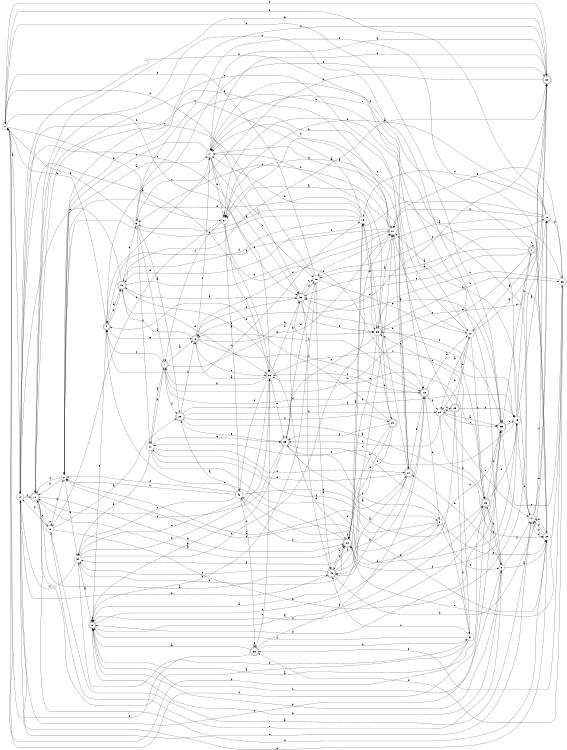 digraph n36_2 {
__start0 [label="" shape="none"];

rankdir=LR;
size="8,5";

s0 [style="filled", color="black", fillcolor="white" shape="circle", label="0"];
s1 [style="rounded,filled", color="black", fillcolor="white" shape="doublecircle", label="1"];
s2 [style="filled", color="black", fillcolor="white" shape="circle", label="2"];
s3 [style="rounded,filled", color="black", fillcolor="white" shape="doublecircle", label="3"];
s4 [style="rounded,filled", color="black", fillcolor="white" shape="doublecircle", label="4"];
s5 [style="filled", color="black", fillcolor="white" shape="circle", label="5"];
s6 [style="rounded,filled", color="black", fillcolor="white" shape="doublecircle", label="6"];
s7 [style="rounded,filled", color="black", fillcolor="white" shape="doublecircle", label="7"];
s8 [style="filled", color="black", fillcolor="white" shape="circle", label="8"];
s9 [style="filled", color="black", fillcolor="white" shape="circle", label="9"];
s10 [style="filled", color="black", fillcolor="white" shape="circle", label="10"];
s11 [style="rounded,filled", color="black", fillcolor="white" shape="doublecircle", label="11"];
s12 [style="filled", color="black", fillcolor="white" shape="circle", label="12"];
s13 [style="filled", color="black", fillcolor="white" shape="circle", label="13"];
s14 [style="filled", color="black", fillcolor="white" shape="circle", label="14"];
s15 [style="filled", color="black", fillcolor="white" shape="circle", label="15"];
s16 [style="filled", color="black", fillcolor="white" shape="circle", label="16"];
s17 [style="filled", color="black", fillcolor="white" shape="circle", label="17"];
s18 [style="filled", color="black", fillcolor="white" shape="circle", label="18"];
s19 [style="rounded,filled", color="black", fillcolor="white" shape="doublecircle", label="19"];
s20 [style="rounded,filled", color="black", fillcolor="white" shape="doublecircle", label="20"];
s21 [style="filled", color="black", fillcolor="white" shape="circle", label="21"];
s22 [style="rounded,filled", color="black", fillcolor="white" shape="doublecircle", label="22"];
s23 [style="rounded,filled", color="black", fillcolor="white" shape="doublecircle", label="23"];
s24 [style="filled", color="black", fillcolor="white" shape="circle", label="24"];
s25 [style="filled", color="black", fillcolor="white" shape="circle", label="25"];
s26 [style="rounded,filled", color="black", fillcolor="white" shape="doublecircle", label="26"];
s27 [style="rounded,filled", color="black", fillcolor="white" shape="doublecircle", label="27"];
s28 [style="rounded,filled", color="black", fillcolor="white" shape="doublecircle", label="28"];
s29 [style="filled", color="black", fillcolor="white" shape="circle", label="29"];
s30 [style="rounded,filled", color="black", fillcolor="white" shape="doublecircle", label="30"];
s31 [style="filled", color="black", fillcolor="white" shape="circle", label="31"];
s32 [style="rounded,filled", color="black", fillcolor="white" shape="doublecircle", label="32"];
s33 [style="rounded,filled", color="black", fillcolor="white" shape="doublecircle", label="33"];
s34 [style="filled", color="black", fillcolor="white" shape="circle", label="34"];
s35 [style="rounded,filled", color="black", fillcolor="white" shape="doublecircle", label="35"];
s36 [style="filled", color="black", fillcolor="white" shape="circle", label="36"];
s37 [style="filled", color="black", fillcolor="white" shape="circle", label="37"];
s38 [style="filled", color="black", fillcolor="white" shape="circle", label="38"];
s39 [style="rounded,filled", color="black", fillcolor="white" shape="doublecircle", label="39"];
s40 [style="rounded,filled", color="black", fillcolor="white" shape="doublecircle", label="40"];
s41 [style="filled", color="black", fillcolor="white" shape="circle", label="41"];
s42 [style="filled", color="black", fillcolor="white" shape="circle", label="42"];
s43 [style="rounded,filled", color="black", fillcolor="white" shape="doublecircle", label="43"];
s44 [style="filled", color="black", fillcolor="white" shape="circle", label="44"];
s0 -> s14 [label="a"];
s0 -> s30 [label="b"];
s0 -> s35 [label="c"];
s0 -> s32 [label="d"];
s0 -> s37 [label="e"];
s0 -> s38 [label="f"];
s1 -> s18 [label="a"];
s1 -> s7 [label="b"];
s1 -> s32 [label="c"];
s1 -> s35 [label="d"];
s1 -> s1 [label="e"];
s1 -> s17 [label="f"];
s2 -> s17 [label="a"];
s2 -> s34 [label="b"];
s2 -> s11 [label="c"];
s2 -> s11 [label="d"];
s2 -> s25 [label="e"];
s2 -> s21 [label="f"];
s3 -> s26 [label="a"];
s3 -> s8 [label="b"];
s3 -> s3 [label="c"];
s3 -> s9 [label="d"];
s3 -> s4 [label="e"];
s3 -> s35 [label="f"];
s4 -> s40 [label="a"];
s4 -> s0 [label="b"];
s4 -> s16 [label="c"];
s4 -> s40 [label="d"];
s4 -> s6 [label="e"];
s4 -> s30 [label="f"];
s5 -> s28 [label="a"];
s5 -> s8 [label="b"];
s5 -> s17 [label="c"];
s5 -> s0 [label="d"];
s5 -> s7 [label="e"];
s5 -> s44 [label="f"];
s6 -> s40 [label="a"];
s6 -> s25 [label="b"];
s6 -> s17 [label="c"];
s6 -> s32 [label="d"];
s6 -> s38 [label="e"];
s6 -> s19 [label="f"];
s7 -> s6 [label="a"];
s7 -> s44 [label="b"];
s7 -> s4 [label="c"];
s7 -> s19 [label="d"];
s7 -> s21 [label="e"];
s7 -> s28 [label="f"];
s8 -> s29 [label="a"];
s8 -> s3 [label="b"];
s8 -> s26 [label="c"];
s8 -> s3 [label="d"];
s8 -> s27 [label="e"];
s8 -> s41 [label="f"];
s9 -> s2 [label="a"];
s9 -> s35 [label="b"];
s9 -> s8 [label="c"];
s9 -> s2 [label="d"];
s9 -> s29 [label="e"];
s9 -> s39 [label="f"];
s10 -> s28 [label="a"];
s10 -> s30 [label="b"];
s10 -> s10 [label="c"];
s10 -> s2 [label="d"];
s10 -> s8 [label="e"];
s10 -> s14 [label="f"];
s11 -> s22 [label="a"];
s11 -> s35 [label="b"];
s11 -> s19 [label="c"];
s11 -> s22 [label="d"];
s11 -> s10 [label="e"];
s11 -> s29 [label="f"];
s12 -> s24 [label="a"];
s12 -> s30 [label="b"];
s12 -> s21 [label="c"];
s12 -> s26 [label="d"];
s12 -> s24 [label="e"];
s12 -> s37 [label="f"];
s13 -> s15 [label="a"];
s13 -> s1 [label="b"];
s13 -> s41 [label="c"];
s13 -> s42 [label="d"];
s13 -> s17 [label="e"];
s13 -> s44 [label="f"];
s14 -> s38 [label="a"];
s14 -> s43 [label="b"];
s14 -> s41 [label="c"];
s14 -> s12 [label="d"];
s14 -> s32 [label="e"];
s14 -> s11 [label="f"];
s15 -> s37 [label="a"];
s15 -> s21 [label="b"];
s15 -> s40 [label="c"];
s15 -> s36 [label="d"];
s15 -> s0 [label="e"];
s15 -> s16 [label="f"];
s16 -> s5 [label="a"];
s16 -> s2 [label="b"];
s16 -> s11 [label="c"];
s16 -> s25 [label="d"];
s16 -> s17 [label="e"];
s16 -> s40 [label="f"];
s17 -> s30 [label="a"];
s17 -> s18 [label="b"];
s17 -> s2 [label="c"];
s17 -> s27 [label="d"];
s17 -> s37 [label="e"];
s17 -> s32 [label="f"];
s18 -> s43 [label="a"];
s18 -> s3 [label="b"];
s18 -> s14 [label="c"];
s18 -> s0 [label="d"];
s18 -> s12 [label="e"];
s18 -> s15 [label="f"];
s19 -> s12 [label="a"];
s19 -> s6 [label="b"];
s19 -> s38 [label="c"];
s19 -> s34 [label="d"];
s19 -> s9 [label="e"];
s19 -> s24 [label="f"];
s20 -> s3 [label="a"];
s20 -> s22 [label="b"];
s20 -> s17 [label="c"];
s20 -> s4 [label="d"];
s20 -> s22 [label="e"];
s20 -> s39 [label="f"];
s21 -> s37 [label="a"];
s21 -> s17 [label="b"];
s21 -> s5 [label="c"];
s21 -> s6 [label="d"];
s21 -> s27 [label="e"];
s21 -> s4 [label="f"];
s22 -> s16 [label="a"];
s22 -> s42 [label="b"];
s22 -> s43 [label="c"];
s22 -> s13 [label="d"];
s22 -> s4 [label="e"];
s22 -> s22 [label="f"];
s23 -> s37 [label="a"];
s23 -> s31 [label="b"];
s23 -> s13 [label="c"];
s23 -> s22 [label="d"];
s23 -> s12 [label="e"];
s23 -> s24 [label="f"];
s24 -> s35 [label="a"];
s24 -> s39 [label="b"];
s24 -> s35 [label="c"];
s24 -> s26 [label="d"];
s24 -> s41 [label="e"];
s24 -> s23 [label="f"];
s25 -> s21 [label="a"];
s25 -> s36 [label="b"];
s25 -> s39 [label="c"];
s25 -> s20 [label="d"];
s25 -> s29 [label="e"];
s25 -> s22 [label="f"];
s26 -> s3 [label="a"];
s26 -> s35 [label="b"];
s26 -> s8 [label="c"];
s26 -> s13 [label="d"];
s26 -> s25 [label="e"];
s26 -> s0 [label="f"];
s27 -> s43 [label="a"];
s27 -> s17 [label="b"];
s27 -> s16 [label="c"];
s27 -> s43 [label="d"];
s27 -> s44 [label="e"];
s27 -> s19 [label="f"];
s28 -> s29 [label="a"];
s28 -> s24 [label="b"];
s28 -> s20 [label="c"];
s28 -> s13 [label="d"];
s28 -> s39 [label="e"];
s28 -> s6 [label="f"];
s29 -> s32 [label="a"];
s29 -> s41 [label="b"];
s29 -> s5 [label="c"];
s29 -> s41 [label="d"];
s29 -> s14 [label="e"];
s29 -> s41 [label="f"];
s30 -> s12 [label="a"];
s30 -> s4 [label="b"];
s30 -> s17 [label="c"];
s30 -> s6 [label="d"];
s30 -> s11 [label="e"];
s30 -> s2 [label="f"];
s31 -> s11 [label="a"];
s31 -> s34 [label="b"];
s31 -> s43 [label="c"];
s31 -> s0 [label="d"];
s31 -> s38 [label="e"];
s31 -> s3 [label="f"];
s32 -> s40 [label="a"];
s32 -> s26 [label="b"];
s32 -> s18 [label="c"];
s32 -> s18 [label="d"];
s32 -> s43 [label="e"];
s32 -> s25 [label="f"];
s33 -> s3 [label="a"];
s33 -> s38 [label="b"];
s33 -> s31 [label="c"];
s33 -> s33 [label="d"];
s33 -> s0 [label="e"];
s33 -> s19 [label="f"];
s34 -> s3 [label="a"];
s34 -> s22 [label="b"];
s34 -> s38 [label="c"];
s34 -> s21 [label="d"];
s34 -> s38 [label="e"];
s34 -> s14 [label="f"];
s35 -> s32 [label="a"];
s35 -> s13 [label="b"];
s35 -> s14 [label="c"];
s35 -> s3 [label="d"];
s35 -> s36 [label="e"];
s35 -> s25 [label="f"];
s36 -> s18 [label="a"];
s36 -> s25 [label="b"];
s36 -> s22 [label="c"];
s36 -> s33 [label="d"];
s36 -> s21 [label="e"];
s36 -> s33 [label="f"];
s37 -> s42 [label="a"];
s37 -> s37 [label="b"];
s37 -> s7 [label="c"];
s37 -> s19 [label="d"];
s37 -> s38 [label="e"];
s37 -> s10 [label="f"];
s38 -> s6 [label="a"];
s38 -> s7 [label="b"];
s38 -> s13 [label="c"];
s38 -> s32 [label="d"];
s38 -> s39 [label="e"];
s38 -> s42 [label="f"];
s39 -> s9 [label="a"];
s39 -> s32 [label="b"];
s39 -> s11 [label="c"];
s39 -> s18 [label="d"];
s39 -> s3 [label="e"];
s39 -> s31 [label="f"];
s40 -> s30 [label="a"];
s40 -> s5 [label="b"];
s40 -> s21 [label="c"];
s40 -> s38 [label="d"];
s40 -> s14 [label="e"];
s40 -> s22 [label="f"];
s41 -> s10 [label="a"];
s41 -> s21 [label="b"];
s41 -> s37 [label="c"];
s41 -> s29 [label="d"];
s41 -> s15 [label="e"];
s41 -> s30 [label="f"];
s42 -> s28 [label="a"];
s42 -> s2 [label="b"];
s42 -> s33 [label="c"];
s42 -> s27 [label="d"];
s42 -> s34 [label="e"];
s42 -> s2 [label="f"];
s43 -> s11 [label="a"];
s43 -> s22 [label="b"];
s43 -> s21 [label="c"];
s43 -> s15 [label="d"];
s43 -> s34 [label="e"];
s43 -> s16 [label="f"];
s44 -> s7 [label="a"];
s44 -> s34 [label="b"];
s44 -> s26 [label="c"];
s44 -> s29 [label="d"];
s44 -> s39 [label="e"];
s44 -> s27 [label="f"];

}